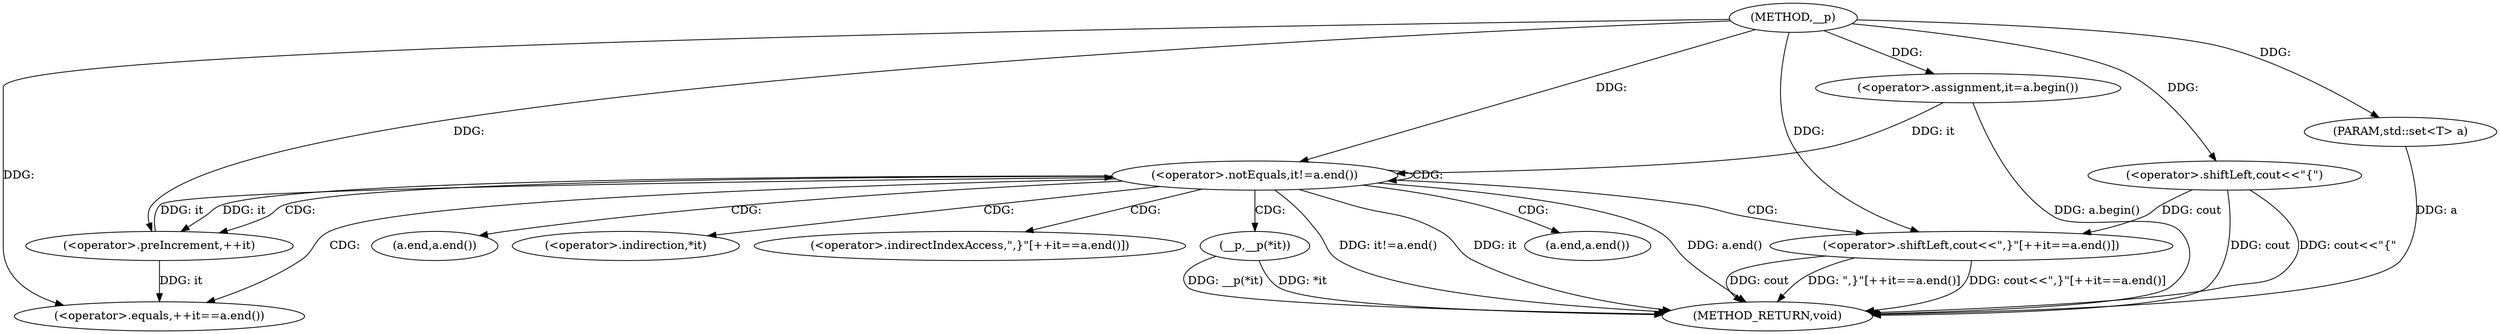 digraph "__p" {  
"1000175" [label = "(METHOD,__p)" ]
"1000201" [label = "(METHOD_RETURN,void)" ]
"1000176" [label = "(PARAM,std::set<T> a)" ]
"1000178" [label = "(<operator>.shiftLeft,cout<<\"{\")" ]
"1000183" [label = "(<operator>.assignment,it=a.begin())" ]
"1000186" [label = "(<operator>.notEquals,it!=a.end())" ]
"1000190" [label = "(__p,__p(*it))" ]
"1000193" [label = "(<operator>.shiftLeft,cout<<\",}\"[++it==a.end()])" ]
"1000197" [label = "(<operator>.equals,++it==a.end())" ]
"1000198" [label = "(<operator>.preIncrement,++it)" ]
"1000188" [label = "(a.end,a.end())" ]
"1000191" [label = "(<operator>.indirection,*it)" ]
"1000195" [label = "(<operator>.indirectIndexAccess,\",}\"[++it==a.end()])" ]
"1000200" [label = "(a.end,a.end())" ]
  "1000176" -> "1000201"  [ label = "DDG: a"] 
  "1000178" -> "1000201"  [ label = "DDG: cout"] 
  "1000178" -> "1000201"  [ label = "DDG: cout<<\"{\""] 
  "1000183" -> "1000201"  [ label = "DDG: a.begin()"] 
  "1000186" -> "1000201"  [ label = "DDG: it"] 
  "1000186" -> "1000201"  [ label = "DDG: a.end()"] 
  "1000186" -> "1000201"  [ label = "DDG: it!=a.end()"] 
  "1000190" -> "1000201"  [ label = "DDG: *it"] 
  "1000190" -> "1000201"  [ label = "DDG: __p(*it)"] 
  "1000193" -> "1000201"  [ label = "DDG: cout"] 
  "1000193" -> "1000201"  [ label = "DDG: \",}\"[++it==a.end()]"] 
  "1000193" -> "1000201"  [ label = "DDG: cout<<\",}\"[++it==a.end()]"] 
  "1000175" -> "1000176"  [ label = "DDG: "] 
  "1000175" -> "1000178"  [ label = "DDG: "] 
  "1000175" -> "1000183"  [ label = "DDG: "] 
  "1000183" -> "1000186"  [ label = "DDG: it"] 
  "1000198" -> "1000186"  [ label = "DDG: it"] 
  "1000175" -> "1000186"  [ label = "DDG: "] 
  "1000178" -> "1000193"  [ label = "DDG: cout"] 
  "1000175" -> "1000193"  [ label = "DDG: "] 
  "1000198" -> "1000197"  [ label = "DDG: it"] 
  "1000175" -> "1000197"  [ label = "DDG: "] 
  "1000186" -> "1000198"  [ label = "DDG: it"] 
  "1000175" -> "1000198"  [ label = "DDG: "] 
  "1000186" -> "1000200"  [ label = "CDG: "] 
  "1000186" -> "1000195"  [ label = "CDG: "] 
  "1000186" -> "1000193"  [ label = "CDG: "] 
  "1000186" -> "1000197"  [ label = "CDG: "] 
  "1000186" -> "1000186"  [ label = "CDG: "] 
  "1000186" -> "1000188"  [ label = "CDG: "] 
  "1000186" -> "1000198"  [ label = "CDG: "] 
  "1000186" -> "1000191"  [ label = "CDG: "] 
  "1000186" -> "1000190"  [ label = "CDG: "] 
}
